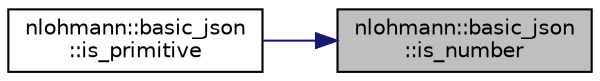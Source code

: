 digraph "nlohmann::basic_json::is_number"
{
 // LATEX_PDF_SIZE
  edge [fontname="Helvetica",fontsize="10",labelfontname="Helvetica",labelfontsize="10"];
  node [fontname="Helvetica",fontsize="10",shape=record];
  rankdir="RL";
  Node264 [label="nlohmann::basic_json\l::is_number",height=0.2,width=0.4,color="black", fillcolor="grey75", style="filled", fontcolor="black",tooltip="return whether value is a number"];
  Node264 -> Node265 [dir="back",color="midnightblue",fontsize="10",style="solid"];
  Node265 [label="nlohmann::basic_json\l::is_primitive",height=0.2,width=0.4,color="black", fillcolor="white", style="filled",URL="$classnlohmann_1_1basic__json.html#a6362b88718eb5c6d4fed6a61eed44b95",tooltip="return whether type is primitive"];
}

